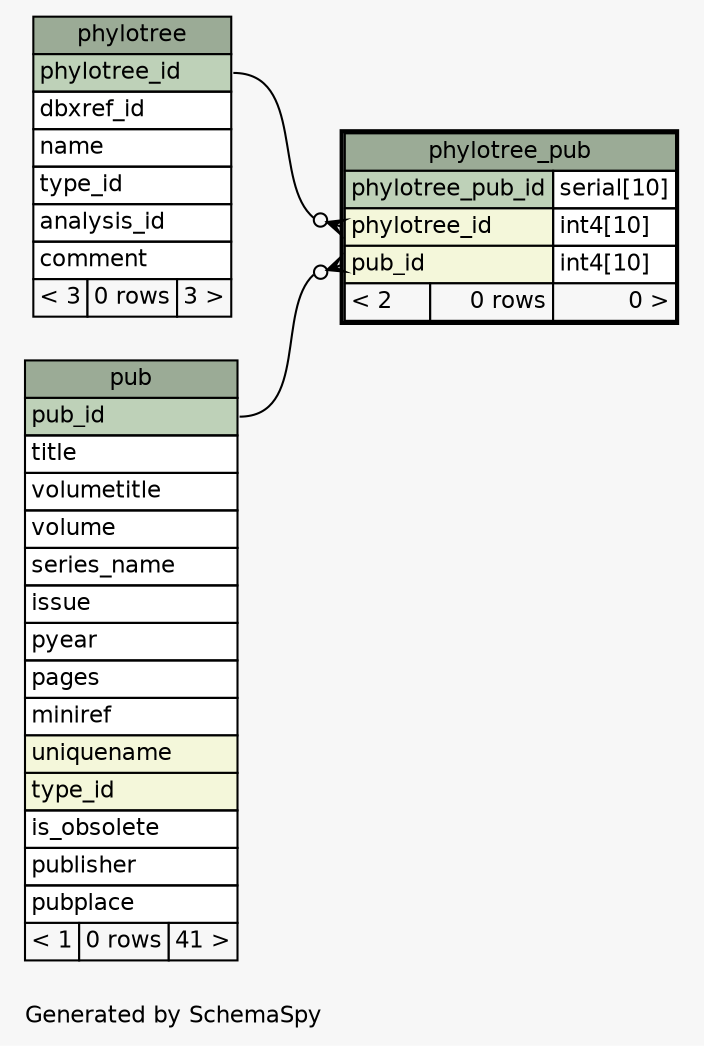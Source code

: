 // dot 2.38.0 on Mac OS X 10.9.3
// SchemaSpy rev 590
digraph "oneDegreeRelationshipsDiagram" {
  graph [
    rankdir="RL"
    bgcolor="#f7f7f7"
    label="\nGenerated by SchemaSpy"
    labeljust="l"
    nodesep="0.18"
    ranksep="0.46"
    fontname="Helvetica"
    fontsize="11"
  ];
  node [
    fontname="Helvetica"
    fontsize="11"
    shape="plaintext"
  ];
  edge [
    arrowsize="0.8"
  ];
  "phylotree_pub":"phylotree_id":w -> "phylotree":"phylotree_id":e [arrowhead=none dir=back arrowtail=crowodot];
  "phylotree_pub":"pub_id":w -> "pub":"pub_id":e [arrowhead=none dir=back arrowtail=crowodot];
  "phylotree" [
    label=<
    <TABLE BORDER="0" CELLBORDER="1" CELLSPACING="0" BGCOLOR="#ffffff">
      <TR><TD COLSPAN="3" BGCOLOR="#9bab96" ALIGN="CENTER">phylotree</TD></TR>
      <TR><TD PORT="phylotree_id" COLSPAN="3" BGCOLOR="#bed1b8" ALIGN="LEFT">phylotree_id</TD></TR>
      <TR><TD PORT="dbxref_id" COLSPAN="3" ALIGN="LEFT">dbxref_id</TD></TR>
      <TR><TD PORT="name" COLSPAN="3" ALIGN="LEFT">name</TD></TR>
      <TR><TD PORT="type_id" COLSPAN="3" ALIGN="LEFT">type_id</TD></TR>
      <TR><TD PORT="analysis_id" COLSPAN="3" ALIGN="LEFT">analysis_id</TD></TR>
      <TR><TD PORT="comment" COLSPAN="3" ALIGN="LEFT">comment</TD></TR>
      <TR><TD ALIGN="LEFT" BGCOLOR="#f7f7f7">&lt; 3</TD><TD ALIGN="RIGHT" BGCOLOR="#f7f7f7">0 rows</TD><TD ALIGN="RIGHT" BGCOLOR="#f7f7f7">3 &gt;</TD></TR>
    </TABLE>>
    URL="phylotree.html"
    tooltip="phylotree"
  ];
  "phylotree_pub" [
    label=<
    <TABLE BORDER="2" CELLBORDER="1" CELLSPACING="0" BGCOLOR="#ffffff">
      <TR><TD COLSPAN="3" BGCOLOR="#9bab96" ALIGN="CENTER">phylotree_pub</TD></TR>
      <TR><TD PORT="phylotree_pub_id" COLSPAN="2" BGCOLOR="#bed1b8" ALIGN="LEFT">phylotree_pub_id</TD><TD PORT="phylotree_pub_id.type" ALIGN="LEFT">serial[10]</TD></TR>
      <TR><TD PORT="phylotree_id" COLSPAN="2" BGCOLOR="#f4f7da" ALIGN="LEFT">phylotree_id</TD><TD PORT="phylotree_id.type" ALIGN="LEFT">int4[10]</TD></TR>
      <TR><TD PORT="pub_id" COLSPAN="2" BGCOLOR="#f4f7da" ALIGN="LEFT">pub_id</TD><TD PORT="pub_id.type" ALIGN="LEFT">int4[10]</TD></TR>
      <TR><TD ALIGN="LEFT" BGCOLOR="#f7f7f7">&lt; 2</TD><TD ALIGN="RIGHT" BGCOLOR="#f7f7f7">0 rows</TD><TD ALIGN="RIGHT" BGCOLOR="#f7f7f7">0 &gt;</TD></TR>
    </TABLE>>
    URL="phylotree_pub.html"
    tooltip="phylotree_pub"
  ];
  "pub" [
    label=<
    <TABLE BORDER="0" CELLBORDER="1" CELLSPACING="0" BGCOLOR="#ffffff">
      <TR><TD COLSPAN="3" BGCOLOR="#9bab96" ALIGN="CENTER">pub</TD></TR>
      <TR><TD PORT="pub_id" COLSPAN="3" BGCOLOR="#bed1b8" ALIGN="LEFT">pub_id</TD></TR>
      <TR><TD PORT="title" COLSPAN="3" ALIGN="LEFT">title</TD></TR>
      <TR><TD PORT="volumetitle" COLSPAN="3" ALIGN="LEFT">volumetitle</TD></TR>
      <TR><TD PORT="volume" COLSPAN="3" ALIGN="LEFT">volume</TD></TR>
      <TR><TD PORT="series_name" COLSPAN="3" ALIGN="LEFT">series_name</TD></TR>
      <TR><TD PORT="issue" COLSPAN="3" ALIGN="LEFT">issue</TD></TR>
      <TR><TD PORT="pyear" COLSPAN="3" ALIGN="LEFT">pyear</TD></TR>
      <TR><TD PORT="pages" COLSPAN="3" ALIGN="LEFT">pages</TD></TR>
      <TR><TD PORT="miniref" COLSPAN="3" ALIGN="LEFT">miniref</TD></TR>
      <TR><TD PORT="uniquename" COLSPAN="3" BGCOLOR="#f4f7da" ALIGN="LEFT">uniquename</TD></TR>
      <TR><TD PORT="type_id" COLSPAN="3" BGCOLOR="#f4f7da" ALIGN="LEFT">type_id</TD></TR>
      <TR><TD PORT="is_obsolete" COLSPAN="3" ALIGN="LEFT">is_obsolete</TD></TR>
      <TR><TD PORT="publisher" COLSPAN="3" ALIGN="LEFT">publisher</TD></TR>
      <TR><TD PORT="pubplace" COLSPAN="3" ALIGN="LEFT">pubplace</TD></TR>
      <TR><TD ALIGN="LEFT" BGCOLOR="#f7f7f7">&lt; 1</TD><TD ALIGN="RIGHT" BGCOLOR="#f7f7f7">0 rows</TD><TD ALIGN="RIGHT" BGCOLOR="#f7f7f7">41 &gt;</TD></TR>
    </TABLE>>
    URL="pub.html"
    tooltip="pub"
  ];
}
